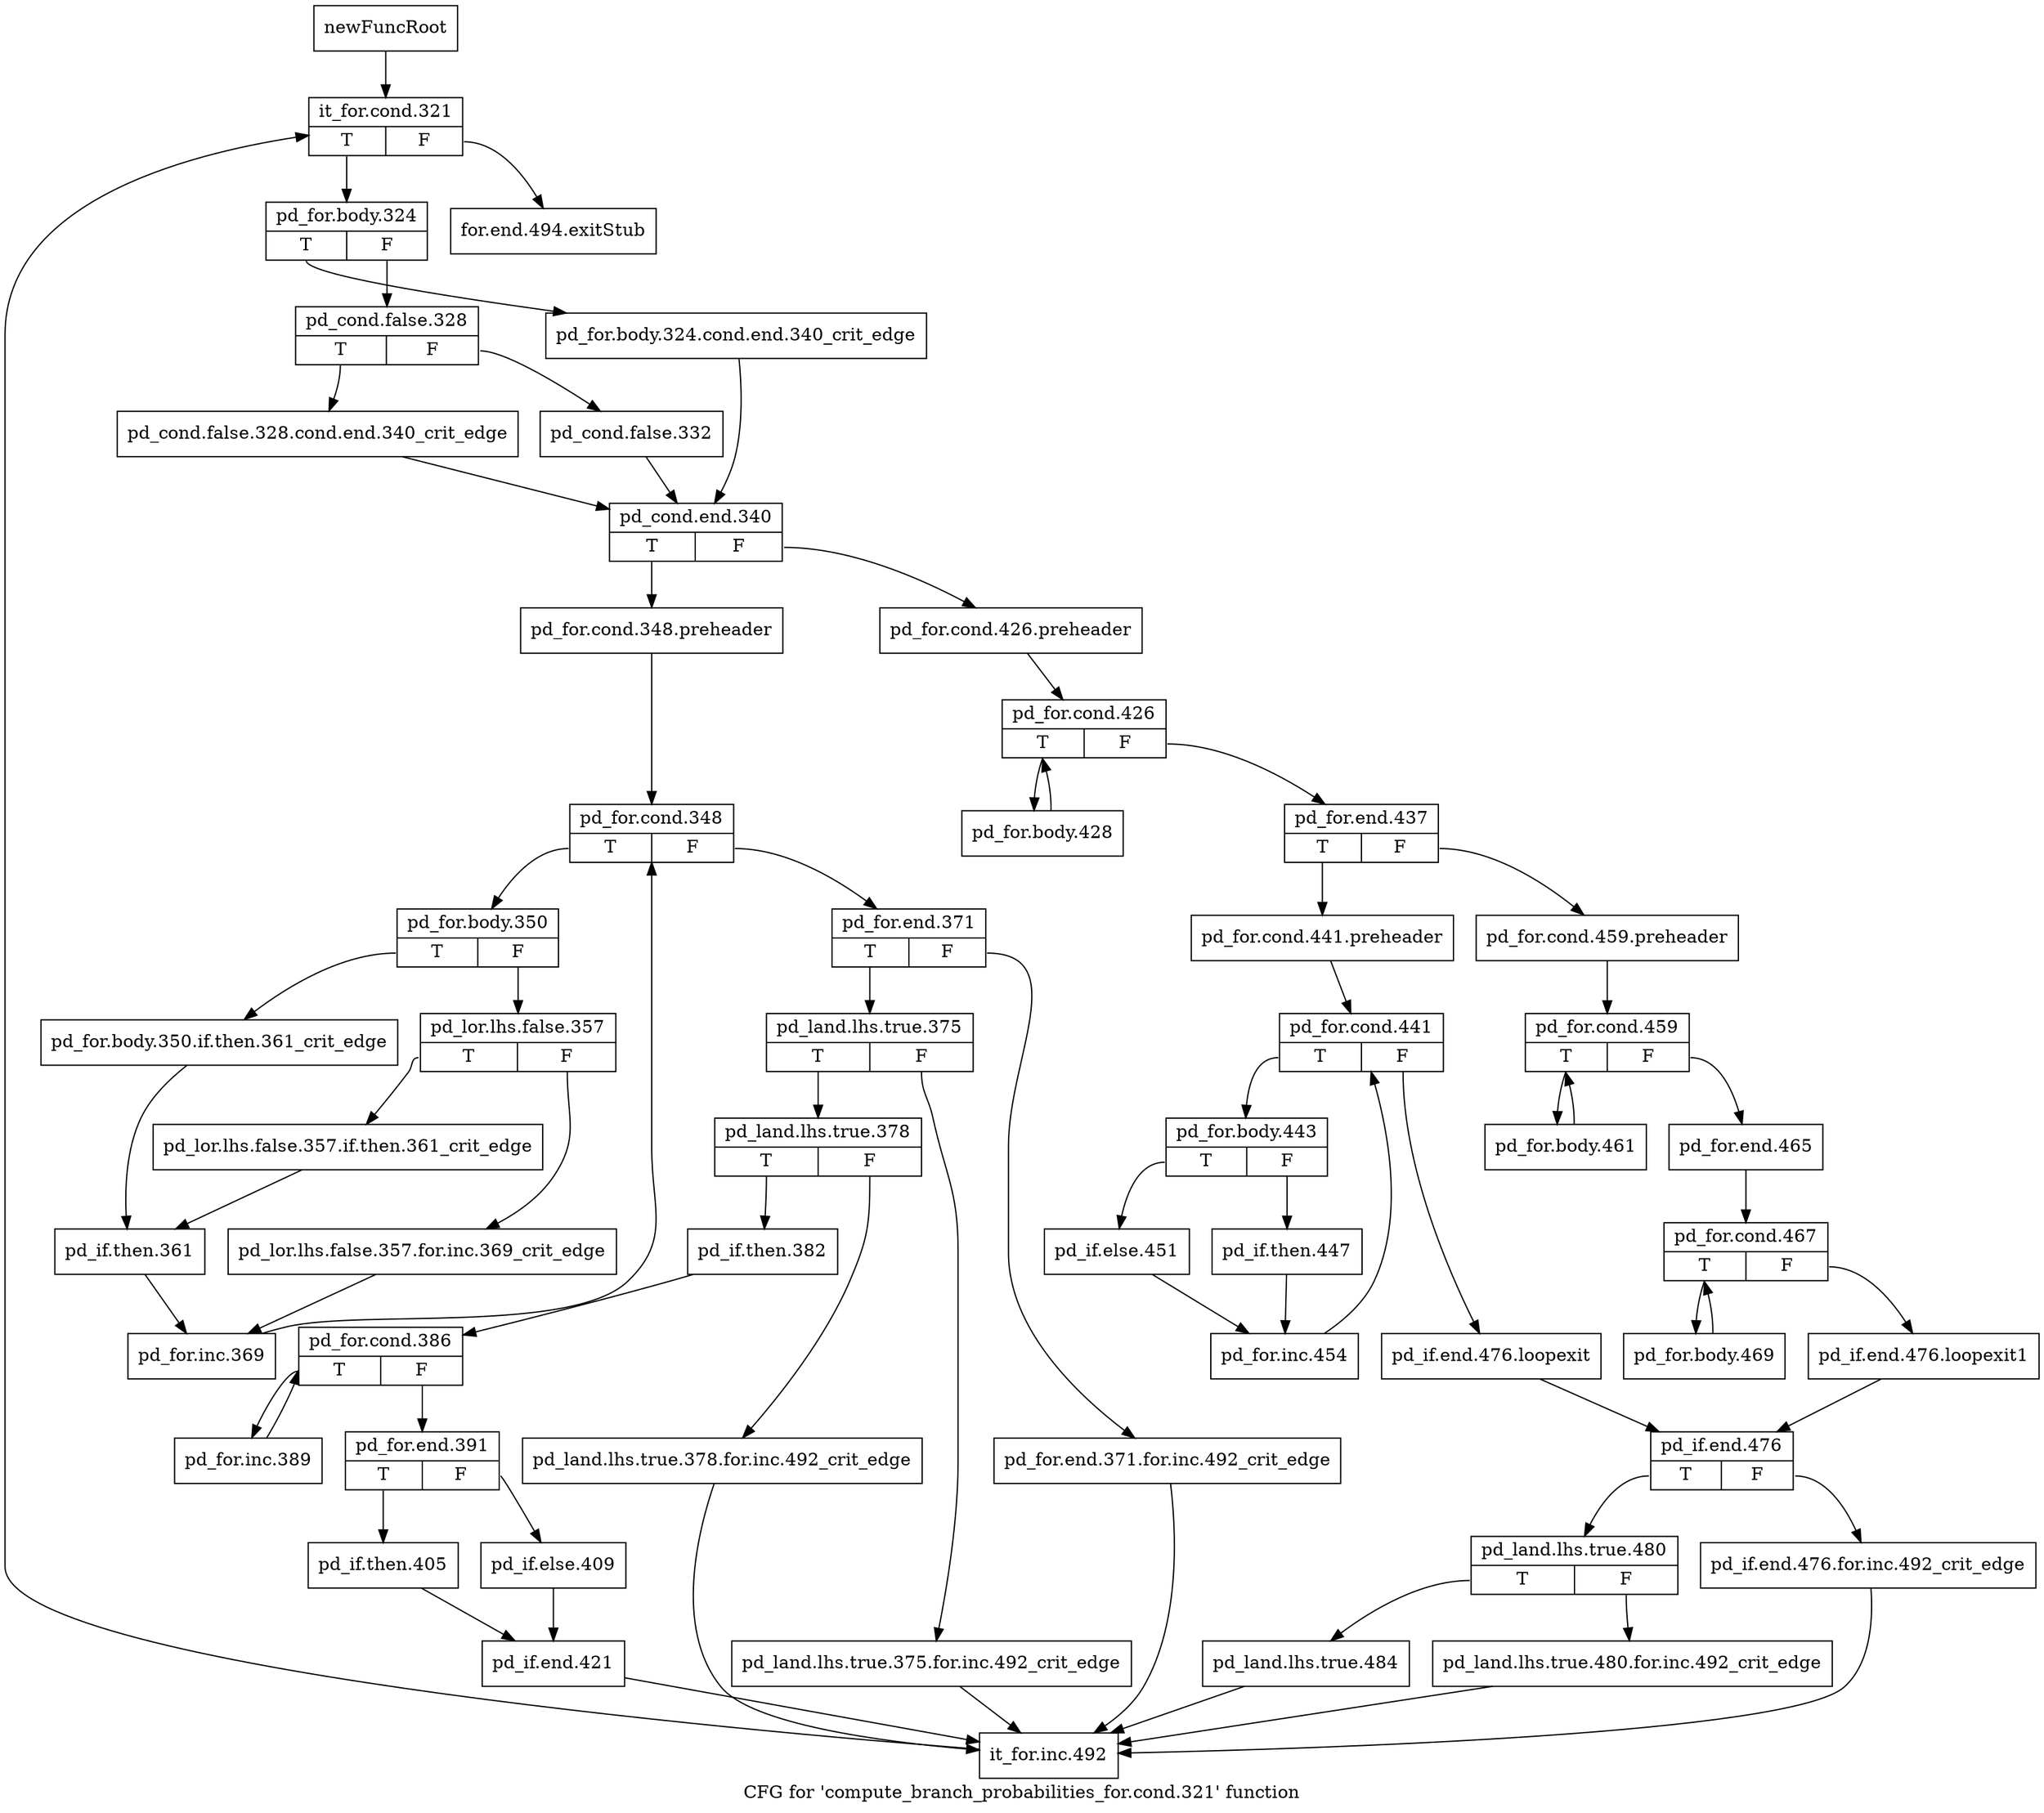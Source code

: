 digraph "CFG for 'compute_branch_probabilities_for.cond.321' function" {
	label="CFG for 'compute_branch_probabilities_for.cond.321' function";

	Node0xb7a6b20 [shape=record,label="{newFuncRoot}"];
	Node0xb7a6b20 -> Node0xb7a6bc0;
	Node0xb7a6b70 [shape=record,label="{for.end.494.exitStub}"];
	Node0xb7a6bc0 [shape=record,label="{it_for.cond.321|{<s0>T|<s1>F}}"];
	Node0xb7a6bc0:s0 -> Node0xb7a6c10;
	Node0xb7a6bc0:s1 -> Node0xb7a6b70;
	Node0xb7a6c10 [shape=record,label="{pd_for.body.324|{<s0>T|<s1>F}}"];
	Node0xb7a6c10:s0 -> Node0xb7a6d50;
	Node0xb7a6c10:s1 -> Node0xb7a6c60;
	Node0xb7a6c60 [shape=record,label="{pd_cond.false.328|{<s0>T|<s1>F}}"];
	Node0xb7a6c60:s0 -> Node0xb7a6d00;
	Node0xb7a6c60:s1 -> Node0xb7a6cb0;
	Node0xb7a6cb0 [shape=record,label="{pd_cond.false.332}"];
	Node0xb7a6cb0 -> Node0xb7a6da0;
	Node0xb7a6d00 [shape=record,label="{pd_cond.false.328.cond.end.340_crit_edge}"];
	Node0xb7a6d00 -> Node0xb7a6da0;
	Node0xb7a6d50 [shape=record,label="{pd_for.body.324.cond.end.340_crit_edge}"];
	Node0xb7a6d50 -> Node0xb7a6da0;
	Node0xb7a6da0 [shape=record,label="{pd_cond.end.340|{<s0>T|<s1>F}}"];
	Node0xb7a6da0:s0 -> Node0xb7a7520;
	Node0xb7a6da0:s1 -> Node0xb7a6df0;
	Node0xb7a6df0 [shape=record,label="{pd_for.cond.426.preheader}"];
	Node0xb7a6df0 -> Node0xb7a6e40;
	Node0xb7a6e40 [shape=record,label="{pd_for.cond.426|{<s0>T|<s1>F}}"];
	Node0xb7a6e40:s0 -> Node0xb7a74d0;
	Node0xb7a6e40:s1 -> Node0xb7a6e90;
	Node0xb7a6e90 [shape=record,label="{pd_for.end.437|{<s0>T|<s1>F}}"];
	Node0xb7a6e90:s0 -> Node0xb7a7110;
	Node0xb7a6e90:s1 -> Node0xb7a6ee0;
	Node0xb7a6ee0 [shape=record,label="{pd_for.cond.459.preheader}"];
	Node0xb7a6ee0 -> Node0xb7a6f30;
	Node0xb7a6f30 [shape=record,label="{pd_for.cond.459|{<s0>T|<s1>F}}"];
	Node0xb7a6f30:s0 -> Node0xb7a70c0;
	Node0xb7a6f30:s1 -> Node0xb7a6f80;
	Node0xb7a6f80 [shape=record,label="{pd_for.end.465}"];
	Node0xb7a6f80 -> Node0xb7a6fd0;
	Node0xb7a6fd0 [shape=record,label="{pd_for.cond.467|{<s0>T|<s1>F}}"];
	Node0xb7a6fd0:s0 -> Node0xb7a7070;
	Node0xb7a6fd0:s1 -> Node0xb7a7020;
	Node0xb7a7020 [shape=record,label="{pd_if.end.476.loopexit1}"];
	Node0xb7a7020 -> Node0xb7a7200;
	Node0xb7a7070 [shape=record,label="{pd_for.body.469}"];
	Node0xb7a7070 -> Node0xb7a6fd0;
	Node0xb7a70c0 [shape=record,label="{pd_for.body.461}"];
	Node0xb7a70c0 -> Node0xb7a6f30;
	Node0xb7a7110 [shape=record,label="{pd_for.cond.441.preheader}"];
	Node0xb7a7110 -> Node0xb7a7160;
	Node0xb7a7160 [shape=record,label="{pd_for.cond.441|{<s0>T|<s1>F}}"];
	Node0xb7a7160:s0 -> Node0xb7a7390;
	Node0xb7a7160:s1 -> Node0xb7a71b0;
	Node0xb7a71b0 [shape=record,label="{pd_if.end.476.loopexit}"];
	Node0xb7a71b0 -> Node0xb7a7200;
	Node0xb7a7200 [shape=record,label="{pd_if.end.476|{<s0>T|<s1>F}}"];
	Node0xb7a7200:s0 -> Node0xb7a72a0;
	Node0xb7a7200:s1 -> Node0xb7a7250;
	Node0xb7a7250 [shape=record,label="{pd_if.end.476.for.inc.492_crit_edge}"];
	Node0xb7a7250 -> Node0xb7a7980;
	Node0xb7a72a0 [shape=record,label="{pd_land.lhs.true.480|{<s0>T|<s1>F}}"];
	Node0xb7a72a0:s0 -> Node0xb7a7340;
	Node0xb7a72a0:s1 -> Node0xb7a72f0;
	Node0xb7a72f0 [shape=record,label="{pd_land.lhs.true.480.for.inc.492_crit_edge}"];
	Node0xb7a72f0 -> Node0xb7a7980;
	Node0xb7a7340 [shape=record,label="{pd_land.lhs.true.484}"];
	Node0xb7a7340 -> Node0xb7a7980;
	Node0xb7a7390 [shape=record,label="{pd_for.body.443|{<s0>T|<s1>F}}"];
	Node0xb7a7390:s0 -> Node0xb7a7430;
	Node0xb7a7390:s1 -> Node0xb7a73e0;
	Node0xb7a73e0 [shape=record,label="{pd_if.then.447}"];
	Node0xb7a73e0 -> Node0xb7a7480;
	Node0xb7a7430 [shape=record,label="{pd_if.else.451}"];
	Node0xb7a7430 -> Node0xb7a7480;
	Node0xb7a7480 [shape=record,label="{pd_for.inc.454}"];
	Node0xb7a7480 -> Node0xb7a7160;
	Node0xb7a74d0 [shape=record,label="{pd_for.body.428}"];
	Node0xb7a74d0 -> Node0xb7a6e40;
	Node0xb7a7520 [shape=record,label="{pd_for.cond.348.preheader}"];
	Node0xb7a7520 -> Node0xb7a7570;
	Node0xb7a7570 [shape=record,label="{pd_for.cond.348|{<s0>T|<s1>F}}"];
	Node0xb7a7570:s0 -> Node0xb7a7a20;
	Node0xb7a7570:s1 -> Node0xb7a75c0;
	Node0xb7a75c0 [shape=record,label="{pd_for.end.371|{<s0>T|<s1>F}}"];
	Node0xb7a75c0:s0 -> Node0xb7a7660;
	Node0xb7a75c0:s1 -> Node0xb7a7610;
	Node0xb7a7610 [shape=record,label="{pd_for.end.371.for.inc.492_crit_edge}"];
	Node0xb7a7610 -> Node0xb7a7980;
	Node0xb7a7660 [shape=record,label="{pd_land.lhs.true.375|{<s0>T|<s1>F}}"];
	Node0xb7a7660:s0 -> Node0xb7a7700;
	Node0xb7a7660:s1 -> Node0xb7a76b0;
	Node0xb7a76b0 [shape=record,label="{pd_land.lhs.true.375.for.inc.492_crit_edge}"];
	Node0xb7a76b0 -> Node0xb7a7980;
	Node0xb7a7700 [shape=record,label="{pd_land.lhs.true.378|{<s0>T|<s1>F}}"];
	Node0xb7a7700:s0 -> Node0xb7a77a0;
	Node0xb7a7700:s1 -> Node0xb7a7750;
	Node0xb7a7750 [shape=record,label="{pd_land.lhs.true.378.for.inc.492_crit_edge}"];
	Node0xb7a7750 -> Node0xb7a7980;
	Node0xb7a77a0 [shape=record,label="{pd_if.then.382}"];
	Node0xb7a77a0 -> Node0xb7a77f0;
	Node0xb7a77f0 [shape=record,label="{pd_for.cond.386|{<s0>T|<s1>F}}"];
	Node0xb7a77f0:s0 -> Node0xb7a79d0;
	Node0xb7a77f0:s1 -> Node0xb7a7840;
	Node0xb7a7840 [shape=record,label="{pd_for.end.391|{<s0>T|<s1>F}}"];
	Node0xb7a7840:s0 -> Node0xb7a78e0;
	Node0xb7a7840:s1 -> Node0xb7a7890;
	Node0xb7a7890 [shape=record,label="{pd_if.else.409}"];
	Node0xb7a7890 -> Node0xb7a7930;
	Node0xb7a78e0 [shape=record,label="{pd_if.then.405}"];
	Node0xb7a78e0 -> Node0xb7a7930;
	Node0xb7a7930 [shape=record,label="{pd_if.end.421}"];
	Node0xb7a7930 -> Node0xb7a7980;
	Node0xb7a7980 [shape=record,label="{it_for.inc.492}"];
	Node0xb7a7980 -> Node0xb7a6bc0;
	Node0xb7a79d0 [shape=record,label="{pd_for.inc.389}"];
	Node0xb7a79d0 -> Node0xb7a77f0;
	Node0xb7a7a20 [shape=record,label="{pd_for.body.350|{<s0>T|<s1>F}}"];
	Node0xb7a7a20:s0 -> Node0xb7a7b60;
	Node0xb7a7a20:s1 -> Node0xb7a7a70;
	Node0xb7a7a70 [shape=record,label="{pd_lor.lhs.false.357|{<s0>T|<s1>F}}"];
	Node0xb7a7a70:s0 -> Node0xb7a7b10;
	Node0xb7a7a70:s1 -> Node0xb7a7ac0;
	Node0xb7a7ac0 [shape=record,label="{pd_lor.lhs.false.357.for.inc.369_crit_edge}"];
	Node0xb7a7ac0 -> Node0xb7a7c00;
	Node0xb7a7b10 [shape=record,label="{pd_lor.lhs.false.357.if.then.361_crit_edge}"];
	Node0xb7a7b10 -> Node0xb7a7bb0;
	Node0xb7a7b60 [shape=record,label="{pd_for.body.350.if.then.361_crit_edge}"];
	Node0xb7a7b60 -> Node0xb7a7bb0;
	Node0xb7a7bb0 [shape=record,label="{pd_if.then.361}"];
	Node0xb7a7bb0 -> Node0xb7a7c00;
	Node0xb7a7c00 [shape=record,label="{pd_for.inc.369}"];
	Node0xb7a7c00 -> Node0xb7a7570;
}
